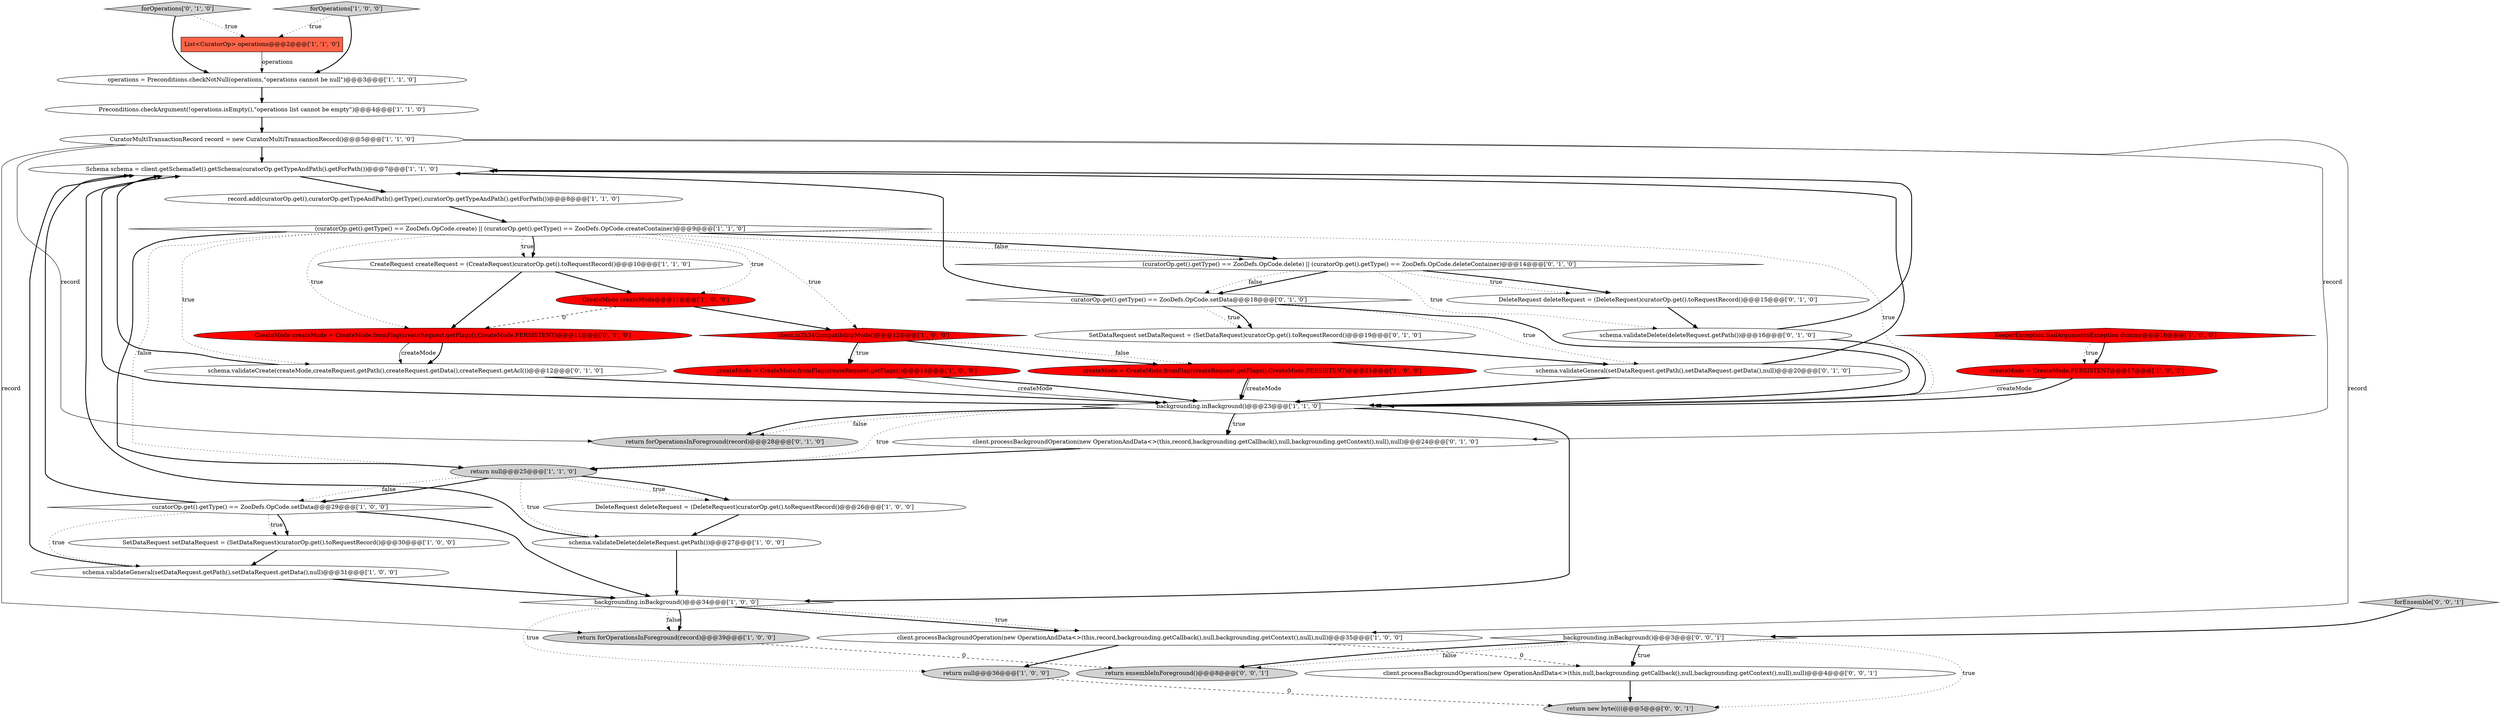 digraph {
39 [style = filled, label = "return ensembleInForeground()@@@8@@@['0', '0', '1']", fillcolor = lightgray, shape = ellipse image = "AAA0AAABBB3BBB"];
38 [style = filled, label = "return new byte((((@@@5@@@['0', '0', '1']", fillcolor = lightgray, shape = ellipse image = "AAA0AAABBB3BBB"];
40 [style = filled, label = "forEnsemble['0', '0', '1']", fillcolor = lightgray, shape = diamond image = "AAA0AAABBB3BBB"];
6 [style = filled, label = "createMode = CreateMode.fromFlag(createRequest.getFlags(),CreateMode.PERSISTENT)@@@21@@@['1', '0', '0']", fillcolor = red, shape = ellipse image = "AAA1AAABBB1BBB"];
11 [style = filled, label = "return null@@@36@@@['1', '0', '0']", fillcolor = lightgray, shape = ellipse image = "AAA0AAABBB1BBB"];
16 [style = filled, label = "client.processBackgroundOperation(new OperationAndData<>(this,record,backgrounding.getCallback(),null,backgrounding.getContext(),null),null)@@@35@@@['1', '0', '0']", fillcolor = white, shape = ellipse image = "AAA0AAABBB1BBB"];
37 [style = filled, label = "client.processBackgroundOperation(new OperationAndData<>(this,null,backgrounding.getCallback(),null,backgrounding.getContext(),null),null)@@@4@@@['0', '0', '1']", fillcolor = white, shape = ellipse image = "AAA0AAABBB3BBB"];
14 [style = filled, label = "createMode = CreateMode.PERSISTENT@@@17@@@['1', '0', '0']", fillcolor = red, shape = ellipse image = "AAA1AAABBB1BBB"];
10 [style = filled, label = "(curatorOp.get().getType() == ZooDefs.OpCode.create) || (curatorOp.get().getType() == ZooDefs.OpCode.createContainer)@@@9@@@['1', '1', '0']", fillcolor = white, shape = diamond image = "AAA0AAABBB1BBB"];
17 [style = filled, label = "backgrounding.inBackground()@@@34@@@['1', '0', '0']", fillcolor = white, shape = diamond image = "AAA0AAABBB1BBB"];
28 [style = filled, label = "forOperations['0', '1', '0']", fillcolor = lightgray, shape = diamond image = "AAA0AAABBB2BBB"];
19 [style = filled, label = "Preconditions.checkArgument(!operations.isEmpty(),\"operations list cannot be empty\")@@@4@@@['1', '1', '0']", fillcolor = white, shape = ellipse image = "AAA0AAABBB1BBB"];
21 [style = filled, label = "schema.validateDelete(deleteRequest.getPath())@@@27@@@['1', '0', '0']", fillcolor = white, shape = ellipse image = "AAA0AAABBB1BBB"];
27 [style = filled, label = "(curatorOp.get().getType() == ZooDefs.OpCode.delete) || (curatorOp.get().getType() == ZooDefs.OpCode.deleteContainer)@@@14@@@['0', '1', '0']", fillcolor = white, shape = diamond image = "AAA0AAABBB2BBB"];
41 [style = filled, label = "backgrounding.inBackground()@@@3@@@['0', '0', '1']", fillcolor = white, shape = diamond image = "AAA0AAABBB3BBB"];
35 [style = filled, label = "CreateMode createMode = CreateMode.fromFlag(createRequest.getFlags(),CreateMode.PERSISTENT)@@@11@@@['0', '1', '0']", fillcolor = red, shape = ellipse image = "AAA1AAABBB2BBB"];
13 [style = filled, label = "client.isZk34CompatibilityMode()@@@12@@@['1', '0', '0']", fillcolor = red, shape = diamond image = "AAA1AAABBB1BBB"];
8 [style = filled, label = "backgrounding.inBackground()@@@23@@@['1', '1', '0']", fillcolor = white, shape = diamond image = "AAA0AAABBB1BBB"];
18 [style = filled, label = "Schema schema = client.getSchemaSet().getSchema(curatorOp.getTypeAndPath().getForPath())@@@7@@@['1', '1', '0']", fillcolor = white, shape = ellipse image = "AAA0AAABBB1BBB"];
29 [style = filled, label = "SetDataRequest setDataRequest = (SetDataRequest)curatorOp.get().toRequestRecord()@@@19@@@['0', '1', '0']", fillcolor = white, shape = ellipse image = "AAA0AAABBB2BBB"];
15 [style = filled, label = "return null@@@25@@@['1', '1', '0']", fillcolor = lightgray, shape = ellipse image = "AAA0AAABBB1BBB"];
33 [style = filled, label = "schema.validateGeneral(setDataRequest.getPath(),setDataRequest.getData(),null)@@@20@@@['0', '1', '0']", fillcolor = white, shape = ellipse image = "AAA0AAABBB2BBB"];
30 [style = filled, label = "schema.validateDelete(deleteRequest.getPath())@@@16@@@['0', '1', '0']", fillcolor = white, shape = ellipse image = "AAA0AAABBB2BBB"];
20 [style = filled, label = "DeleteRequest deleteRequest = (DeleteRequest)curatorOp.get().toRequestRecord()@@@26@@@['1', '0', '0']", fillcolor = white, shape = ellipse image = "AAA0AAABBB1BBB"];
23 [style = filled, label = "SetDataRequest setDataRequest = (SetDataRequest)curatorOp.get().toRequestRecord()@@@30@@@['1', '0', '0']", fillcolor = white, shape = ellipse image = "AAA0AAABBB1BBB"];
31 [style = filled, label = "DeleteRequest deleteRequest = (DeleteRequest)curatorOp.get().toRequestRecord()@@@15@@@['0', '1', '0']", fillcolor = white, shape = ellipse image = "AAA0AAABBB2BBB"];
24 [style = filled, label = "schema.validateGeneral(setDataRequest.getPath(),setDataRequest.getData(),null)@@@31@@@['1', '0', '0']", fillcolor = white, shape = ellipse image = "AAA0AAABBB1BBB"];
2 [style = filled, label = "CreateMode createMode@@@11@@@['1', '0', '0']", fillcolor = red, shape = ellipse image = "AAA1AAABBB1BBB"];
34 [style = filled, label = "schema.validateCreate(createMode,createRequest.getPath(),createRequest.getData(),createRequest.getAcl())@@@12@@@['0', '1', '0']", fillcolor = white, shape = ellipse image = "AAA0AAABBB2BBB"];
4 [style = filled, label = "KeeperException.BadArgumentsException dummy@@@16@@@['1', '0', '0']", fillcolor = red, shape = diamond image = "AAA1AAABBB1BBB"];
9 [style = filled, label = "CreateRequest createRequest = (CreateRequest)curatorOp.get().toRequestRecord()@@@10@@@['1', '1', '0']", fillcolor = white, shape = ellipse image = "AAA0AAABBB1BBB"];
3 [style = filled, label = "operations = Preconditions.checkNotNull(operations,\"operations cannot be null\")@@@3@@@['1', '1', '0']", fillcolor = white, shape = ellipse image = "AAA0AAABBB1BBB"];
12 [style = filled, label = "forOperations['1', '0', '0']", fillcolor = lightgray, shape = diamond image = "AAA0AAABBB1BBB"];
0 [style = filled, label = "record.add(curatorOp.get(),curatorOp.getTypeAndPath().getType(),curatorOp.getTypeAndPath().getForPath())@@@8@@@['1', '1', '0']", fillcolor = white, shape = ellipse image = "AAA0AAABBB1BBB"];
25 [style = filled, label = "createMode = CreateMode.fromFlag(createRequest.getFlags())@@@14@@@['1', '0', '0']", fillcolor = red, shape = ellipse image = "AAA1AAABBB1BBB"];
1 [style = filled, label = "List<CuratorOp> operations@@@2@@@['1', '1', '0']", fillcolor = tomato, shape = box image = "AAA0AAABBB1BBB"];
26 [style = filled, label = "return forOperationsInForeground(record)@@@28@@@['0', '1', '0']", fillcolor = lightgray, shape = ellipse image = "AAA0AAABBB2BBB"];
7 [style = filled, label = "CuratorMultiTransactionRecord record = new CuratorMultiTransactionRecord()@@@5@@@['1', '1', '0']", fillcolor = white, shape = ellipse image = "AAA0AAABBB1BBB"];
36 [style = filled, label = "client.processBackgroundOperation(new OperationAndData<>(this,record,backgrounding.getCallback(),null,backgrounding.getContext(),null),null)@@@24@@@['0', '1', '0']", fillcolor = white, shape = ellipse image = "AAA0AAABBB2BBB"];
22 [style = filled, label = "return forOperationsInForeground(record)@@@39@@@['1', '0', '0']", fillcolor = lightgray, shape = ellipse image = "AAA0AAABBB1BBB"];
32 [style = filled, label = "curatorOp.get().getType() == ZooDefs.OpCode.setData@@@18@@@['0', '1', '0']", fillcolor = white, shape = diamond image = "AAA0AAABBB2BBB"];
5 [style = filled, label = "curatorOp.get().getType() == ZooDefs.OpCode.setData@@@29@@@['1', '0', '0']", fillcolor = white, shape = diamond image = "AAA0AAABBB1BBB"];
10->8 [style = dotted, label="true"];
27->32 [style = bold, label=""];
27->32 [style = dotted, label="false"];
13->6 [style = dotted, label="false"];
5->23 [style = dotted, label="true"];
10->34 [style = dotted, label="true"];
34->18 [style = bold, label=""];
15->20 [style = dotted, label="true"];
15->21 [style = dotted, label="true"];
30->18 [style = bold, label=""];
41->38 [style = dotted, label="true"];
9->35 [style = bold, label=""];
21->18 [style = bold, label=""];
7->22 [style = solid, label="record"];
41->39 [style = dotted, label="false"];
5->24 [style = dotted, label="true"];
8->36 [style = bold, label=""];
3->19 [style = bold, label=""];
33->18 [style = bold, label=""];
15->20 [style = bold, label=""];
37->38 [style = bold, label=""];
6->8 [style = solid, label="createMode"];
24->17 [style = bold, label=""];
31->30 [style = bold, label=""];
28->3 [style = bold, label=""];
32->18 [style = bold, label=""];
30->8 [style = bold, label=""];
7->16 [style = solid, label="record"];
18->0 [style = bold, label=""];
17->16 [style = bold, label=""];
13->25 [style = bold, label=""];
16->37 [style = dashed, label="0"];
5->23 [style = bold, label=""];
9->2 [style = bold, label=""];
13->25 [style = dotted, label="true"];
8->18 [style = bold, label=""];
41->37 [style = bold, label=""];
27->31 [style = bold, label=""];
34->8 [style = bold, label=""];
5->17 [style = bold, label=""];
24->18 [style = bold, label=""];
10->15 [style = dotted, label="false"];
7->26 [style = solid, label="record"];
17->16 [style = dotted, label="true"];
7->36 [style = solid, label="record"];
8->17 [style = bold, label=""];
10->27 [style = dotted, label="false"];
14->8 [style = solid, label="createMode"];
14->8 [style = bold, label=""];
35->34 [style = bold, label=""];
33->8 [style = bold, label=""];
4->14 [style = bold, label=""];
8->26 [style = dotted, label="false"];
2->35 [style = dashed, label="0"];
8->15 [style = dotted, label="true"];
15->5 [style = dotted, label="false"];
5->18 [style = bold, label=""];
41->37 [style = dotted, label="true"];
10->9 [style = dotted, label="true"];
28->1 [style = dotted, label="true"];
10->35 [style = dotted, label="true"];
32->33 [style = dotted, label="true"];
17->22 [style = dotted, label="false"];
32->8 [style = bold, label=""];
10->13 [style = dotted, label="true"];
10->2 [style = dotted, label="true"];
27->31 [style = dotted, label="true"];
7->18 [style = bold, label=""];
10->9 [style = bold, label=""];
12->3 [style = bold, label=""];
32->29 [style = dotted, label="true"];
8->36 [style = dotted, label="true"];
13->6 [style = bold, label=""];
17->11 [style = dotted, label="true"];
25->8 [style = solid, label="createMode"];
16->11 [style = bold, label=""];
10->15 [style = bold, label=""];
10->27 [style = bold, label=""];
1->3 [style = solid, label="operations"];
35->34 [style = solid, label="createMode"];
36->15 [style = bold, label=""];
12->1 [style = dotted, label="true"];
4->14 [style = dotted, label="true"];
17->22 [style = bold, label=""];
15->5 [style = bold, label=""];
2->13 [style = bold, label=""];
20->21 [style = bold, label=""];
32->29 [style = bold, label=""];
11->38 [style = dashed, label="0"];
27->30 [style = dotted, label="true"];
0->10 [style = bold, label=""];
23->24 [style = bold, label=""];
29->33 [style = bold, label=""];
6->8 [style = bold, label=""];
40->41 [style = bold, label=""];
22->39 [style = dashed, label="0"];
25->8 [style = bold, label=""];
41->39 [style = bold, label=""];
19->7 [style = bold, label=""];
21->17 [style = bold, label=""];
8->26 [style = bold, label=""];
}
